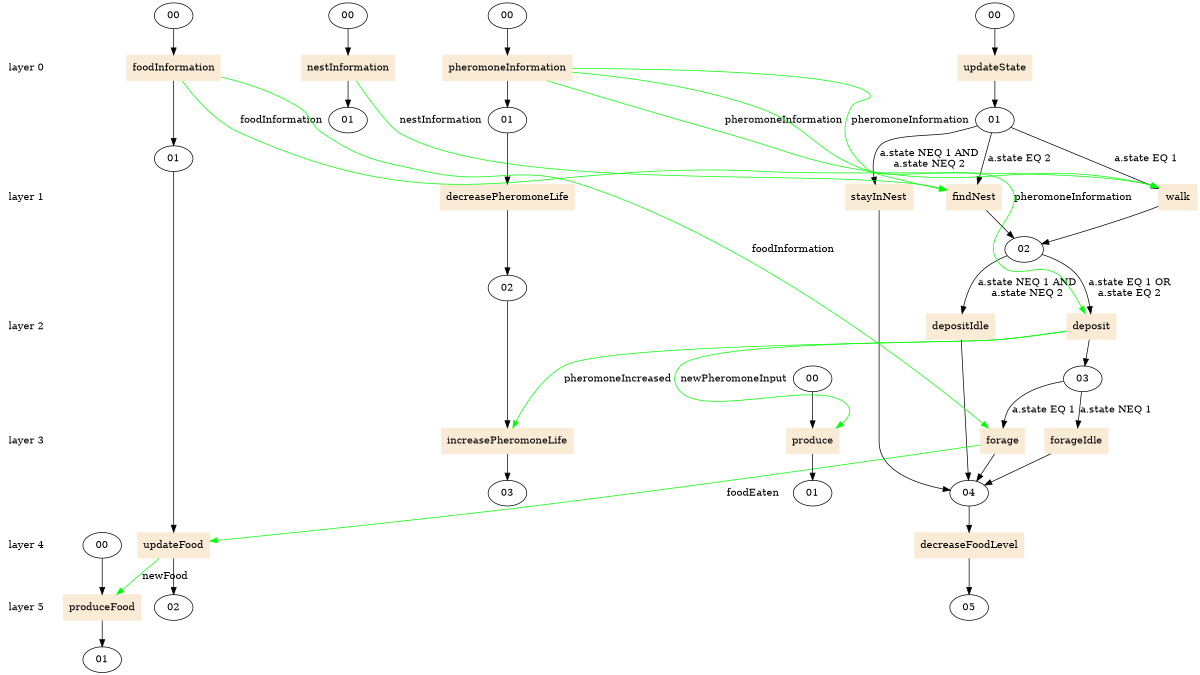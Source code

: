 digraph state_graph {
	rankdir=TB;
	size="8,5;"
	layer_0 [shape=plaintext, label="layer 0"];
	layer_1 [shape=plaintext, label="layer 1"];
	layer_0 -> layer_1 [style=invis];
	layer_2 [shape=plaintext, label="layer 2"];
	layer_1 -> layer_2 [style=invis];
	layer_3 [shape=plaintext, label="layer 3"];
	layer_2 -> layer_3 [style=invis];
	layer_4 [shape=plaintext, label="layer 4"];
	layer_3 -> layer_4 [style=invis];
	layer_5 [shape=plaintext, label="layer 5"];
	layer_4 -> layer_5 [style=invis];
	
	/* States */
	Ant_05 [label = "05"]
	Ant_03 [label = "03"]
	Ant_02 [label = "02"]
	Ant_04 [label = "04"]
	Ant_01 [label = "01"]
	Ant_00 [label = "00"]
	Pheromone_03 [label = "03"]
	Pheromone_02 [label = "02"]
	Pheromone_01 [label = "01"]
	Pheromone_00 [label = "00"]
	Generator_01 [label = "01"]
	Generator_00 [label = "00"]
	FoodGenerator_01 [label = "01"]
	FoodGenerator_00 [label = "00"]
	Nest_01 [label = "01"]
	Nest_00 [label = "00"]
	Food_02 [label = "02"]
	Food_01 [label = "01"]
	Food_00 [label = "00"]
	Ant_updateState_00_01 [label = "updateState", shape = box,style=filled,color=antiquewhite];
	Ant_stayInNest_01_04 [label = "stayInNest", shape = box,style=filled,color=antiquewhite];
	Ant_walk_01_02 [label = "walk", shape = box,style=filled,color=antiquewhite];
	Ant_deposit_02_03 [label = "deposit", shape = box,style=filled,color=antiquewhite];
	Ant_depositIdle_02_04 [label = "depositIdle", shape = box,style=filled,color=antiquewhite];
	Ant_forage_03_04 [label = "forage", shape = box,style=filled,color=antiquewhite];
	Ant_forageIdle_03_04 [label = "forageIdle", shape = box,style=filled,color=antiquewhite];
	Ant_decreaseFoodLevel_04_05 [label = "decreaseFoodLevel", shape = box,style=filled,color=antiquewhite];
	Ant_findNest_01_02 [label = "findNest", shape = box,style=filled,color=antiquewhite];
	Pheromone_pheromoneInformation_00_01 [label = "pheromoneInformation", shape = box,style=filled,color=antiquewhite];
	Pheromone_decreasePheromoneLife_01_02 [label = "decreasePheromoneLife", shape = box,style=filled,color=antiquewhite];
	Pheromone_increasePheromoneLife_02_03 [label = "increasePheromoneLife", shape = box,style=filled,color=antiquewhite];
	Generator_produce_00_01 [label = "produce", shape = box,style=filled,color=antiquewhite];
	FoodGenerator_produceFood_00_01 [label = "produceFood", shape = box,style=filled,color=antiquewhite];
	Nest_nestInformation_00_01 [label = "nestInformation", shape = box,style=filled,color=antiquewhite];
	Food_foodInformation_00_01 [label = "foodInformation", shape = box,style=filled,color=antiquewhite];
	Food_updateFood_01_02 [label = "updateFood", shape = box,style=filled,color=antiquewhite];
	
	/* Transitions */
	Ant_00 -> Ant_updateState_00_01;
	Ant_updateState_00_01 -> Ant_01;
	Ant_01 -> Ant_stayInNest_01_04 [ label = "a.state NEQ 1 AND\na.state NEQ 2"];
	Ant_stayInNest_01_04 -> Ant_04;
	Ant_01 -> Ant_walk_01_02 [ label = "a.state EQ 1"];
	Ant_walk_01_02 -> Ant_02;
	Ant_02 -> Ant_deposit_02_03 [ label = "a.state EQ 1 OR\na.state EQ 2"];
	Ant_deposit_02_03 -> Ant_03;
	Ant_02 -> Ant_depositIdle_02_04 [ label = "a.state NEQ 1 AND\na.state NEQ 2"];
	Ant_depositIdle_02_04 -> Ant_04;
	Ant_03 -> Ant_forage_03_04 [ label = "a.state EQ 1"];
	Ant_forage_03_04 -> Ant_04;
	Ant_03 -> Ant_forageIdle_03_04 [ label = "a.state NEQ 1"];
	Ant_forageIdle_03_04 -> Ant_04;
	Ant_04 -> Ant_decreaseFoodLevel_04_05;
	Ant_decreaseFoodLevel_04_05 -> Ant_05;
	Ant_01 -> Ant_findNest_01_02 [ label = "a.state EQ 2"];
	Ant_findNest_01_02 -> Ant_02;
	Pheromone_00 -> Pheromone_pheromoneInformation_00_01;
	Pheromone_pheromoneInformation_00_01 -> Pheromone_01;
	Pheromone_01 -> Pheromone_decreasePheromoneLife_01_02;
	Pheromone_decreasePheromoneLife_01_02 -> Pheromone_02;
	Pheromone_02 -> Pheromone_increasePheromoneLife_02_03;
	Pheromone_increasePheromoneLife_02_03 -> Pheromone_03;
	Generator_00 -> Generator_produce_00_01;
	Generator_produce_00_01 -> Generator_01;
	FoodGenerator_00 -> FoodGenerator_produceFood_00_01;
	FoodGenerator_produceFood_00_01 -> FoodGenerator_01;
	Nest_00 -> Nest_nestInformation_00_01;
	Nest_nestInformation_00_01 -> Nest_01;
	Food_00 -> Food_foodInformation_00_01;
	Food_foodInformation_00_01 -> Food_01;
	Food_01 -> Food_updateFood_01_02;
	Food_updateFood_01_02 -> Food_02;
	
	/* Communications */
	Ant_forage_03_04 -> Food_updateFood_01_02 [ label = "foodEaten" color="#00ff00" constraint=false];
	Food_updateFood_01_02 -> FoodGenerator_produceFood_00_01 [ label = "newFood" color="#00ff00" constraint=false];
	Ant_deposit_02_03 -> Generator_produce_00_01 [ label = "newPheromoneInput" color="#00ff00" constraint=false];
	Ant_deposit_02_03 -> Pheromone_increasePheromoneLife_02_03 [ label = "pheromoneIncreased" color="#00ff00" constraint=false];
	Pheromone_pheromoneInformation_00_01 -> Ant_findNest_01_02 [ label = "pheromoneInformation" color="#00ff00" constraint=false];
	Nest_nestInformation_00_01 -> Ant_findNest_01_02 [ label = "nestInformation" color="#00ff00" constraint=false];
	Food_foodInformation_00_01 -> Ant_forage_03_04 [ label = "foodInformation" color="#00ff00" constraint=false];
	Pheromone_pheromoneInformation_00_01 -> Ant_deposit_02_03 [ label = "pheromoneInformation" color="#00ff00" constraint=false];
	Food_foodInformation_00_01 -> Ant_walk_01_02 [ label = "foodInformation" color="#00ff00" constraint=false];
	Pheromone_pheromoneInformation_00_01 -> Ant_walk_01_02 [ label = "pheromoneInformation" color="#00ff00" constraint=false];
	{ rank=same; layer_0;  Ant_updateState_00_01;  Pheromone_pheromoneInformation_00_01;  Nest_nestInformation_00_01;  Food_foodInformation_00_01; }
	{ rank=same; layer_1;  Ant_stayInNest_01_04;  Ant_walk_01_02;  Ant_findNest_01_02;  Pheromone_decreasePheromoneLife_01_02; }
	{ rank=same; layer_2;  Ant_deposit_02_03;  Ant_depositIdle_02_04; }
	{ rank=same; layer_3;  Ant_forage_03_04;  Ant_forageIdle_03_04;  Pheromone_increasePheromoneLife_02_03;  Generator_produce_00_01; }
	{ rank=same; layer_4;  Ant_decreaseFoodLevel_04_05;  Food_updateFood_01_02; }
	{ rank=same; layer_5;  FoodGenerator_produceFood_00_01; }
}